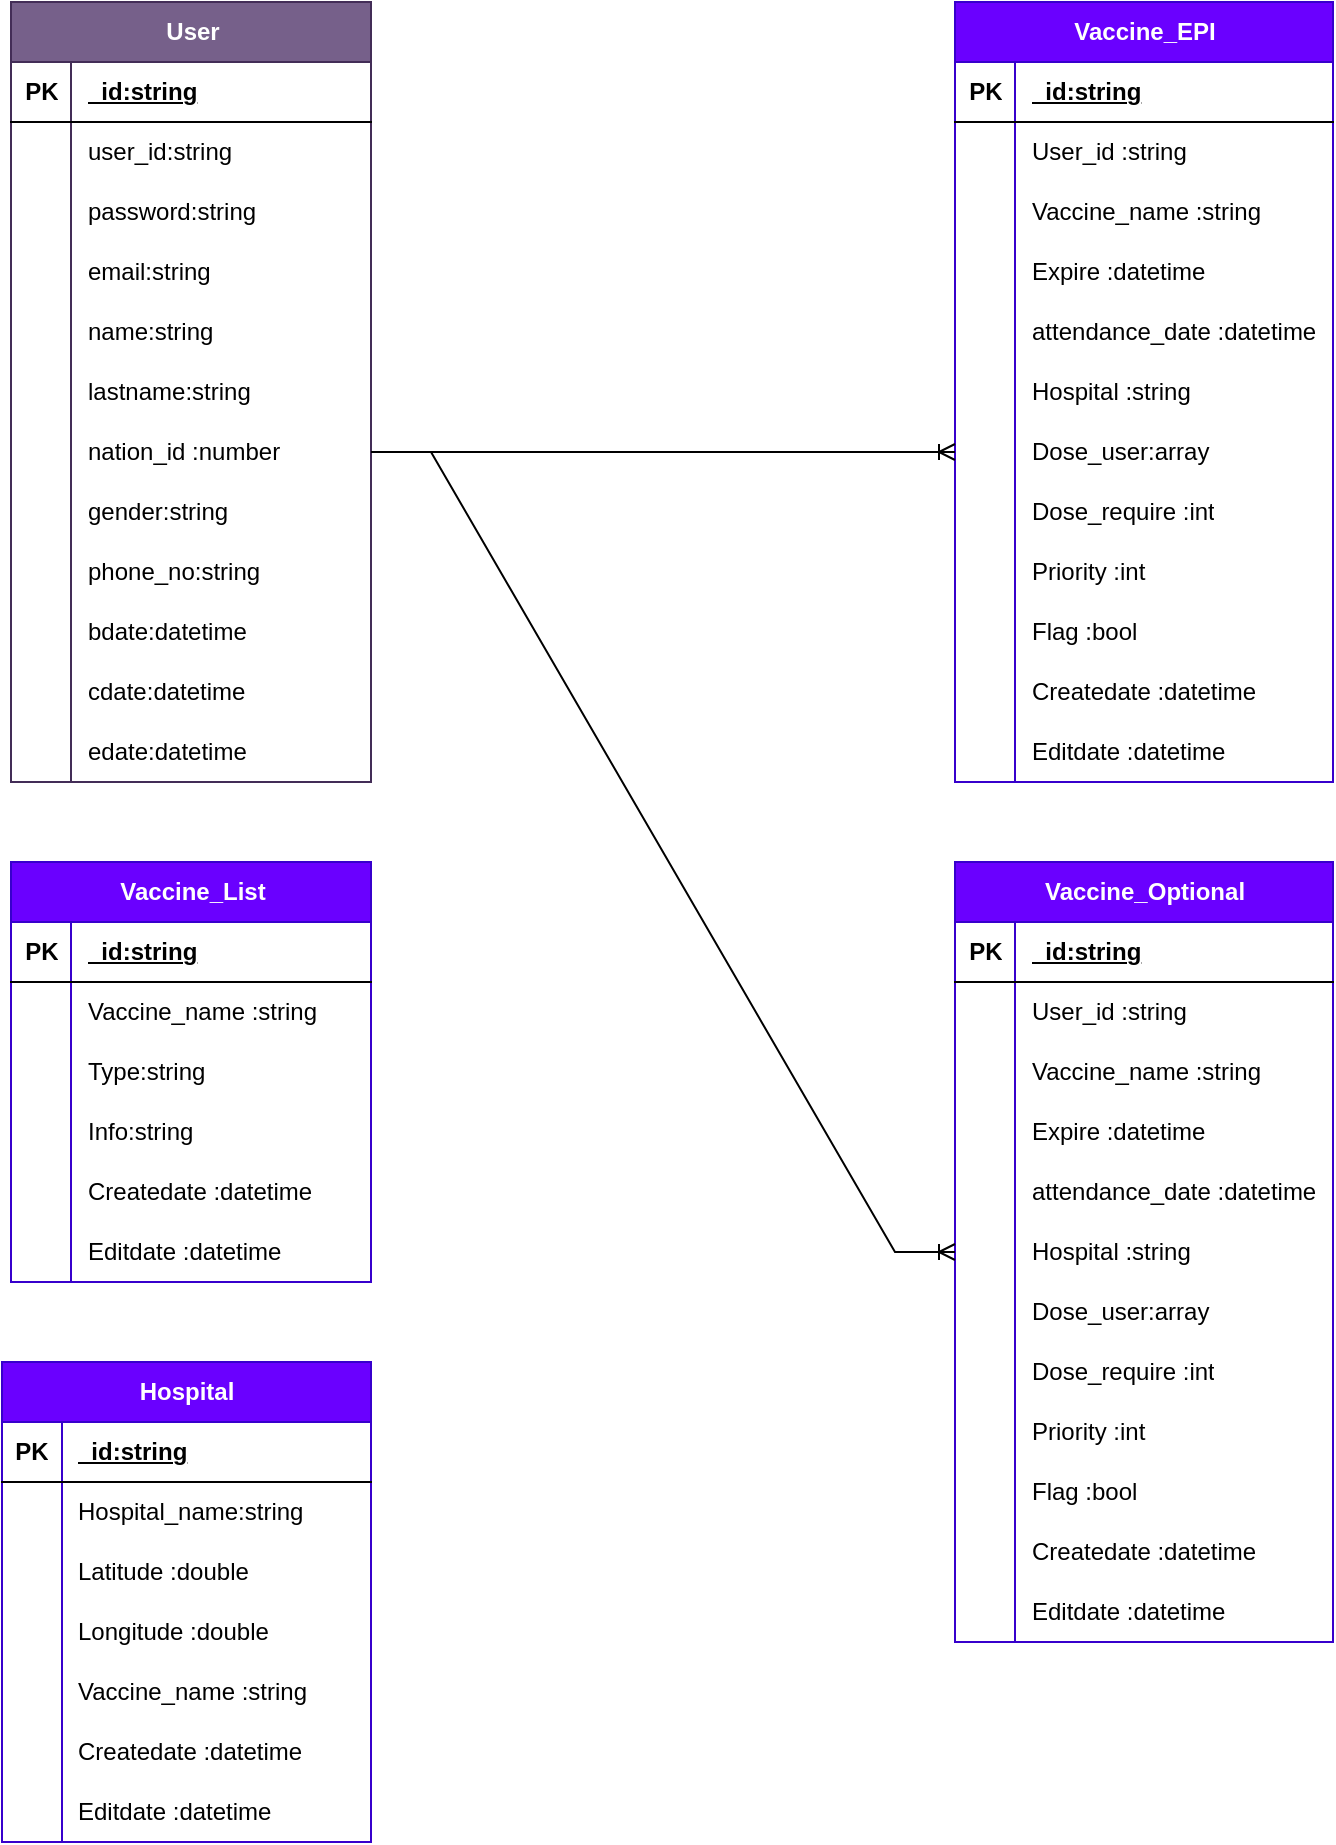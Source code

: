 <mxfile version="22.1.0" type="github">
  <diagram name="หน้า-1" id="sdGVlOM6Cn3Q-72C2_5Z">
    <mxGraphModel dx="1975" dy="2264" grid="1" gridSize="10" guides="1" tooltips="1" connect="1" arrows="1" fold="1" page="1" pageScale="1" pageWidth="827" pageHeight="1169" math="0" shadow="0">
      <root>
        <mxCell id="0" />
        <mxCell id="1" parent="0" />
        <mxCell id="teMREv5tKKHig5Hj3qEx-15" value="User" style="shape=table;startSize=30;container=1;collapsible=1;childLayout=tableLayout;fixedRows=1;rowLines=0;fontStyle=1;align=center;resizeLast=1;html=1;fillColor=#76608a;fontColor=#ffffff;strokeColor=#432D57;" parent="1" vertex="1">
          <mxGeometry x="85.5" y="-1044" width="180" height="390" as="geometry" />
        </mxCell>
        <mxCell id="teMREv5tKKHig5Hj3qEx-16" value="" style="shape=tableRow;horizontal=0;startSize=0;swimlaneHead=0;swimlaneBody=0;fillColor=none;collapsible=0;dropTarget=0;points=[[0,0.5],[1,0.5]];portConstraint=eastwest;top=0;left=0;right=0;bottom=1;" parent="teMREv5tKKHig5Hj3qEx-15" vertex="1">
          <mxGeometry y="30" width="180" height="30" as="geometry" />
        </mxCell>
        <mxCell id="teMREv5tKKHig5Hj3qEx-17" value="PK" style="shape=partialRectangle;connectable=0;fillColor=none;top=0;left=0;bottom=0;right=0;fontStyle=1;overflow=hidden;whiteSpace=wrap;html=1;" parent="teMREv5tKKHig5Hj3qEx-16" vertex="1">
          <mxGeometry width="30" height="30" as="geometry">
            <mxRectangle width="30" height="30" as="alternateBounds" />
          </mxGeometry>
        </mxCell>
        <mxCell id="teMREv5tKKHig5Hj3qEx-18" value="_id:string" style="shape=partialRectangle;connectable=0;fillColor=none;top=0;left=0;bottom=0;right=0;align=left;spacingLeft=6;fontStyle=5;overflow=hidden;whiteSpace=wrap;html=1;" parent="teMREv5tKKHig5Hj3qEx-16" vertex="1">
          <mxGeometry x="30" width="150" height="30" as="geometry">
            <mxRectangle width="150" height="30" as="alternateBounds" />
          </mxGeometry>
        </mxCell>
        <mxCell id="teMREv5tKKHig5Hj3qEx-19" value="" style="shape=tableRow;horizontal=0;startSize=0;swimlaneHead=0;swimlaneBody=0;fillColor=none;collapsible=0;dropTarget=0;points=[[0,0.5],[1,0.5]];portConstraint=eastwest;top=0;left=0;right=0;bottom=0;" parent="teMREv5tKKHig5Hj3qEx-15" vertex="1">
          <mxGeometry y="60" width="180" height="30" as="geometry" />
        </mxCell>
        <mxCell id="teMREv5tKKHig5Hj3qEx-20" value="" style="shape=partialRectangle;connectable=0;fillColor=none;top=0;left=0;bottom=0;right=0;editable=1;overflow=hidden;whiteSpace=wrap;html=1;" parent="teMREv5tKKHig5Hj3qEx-19" vertex="1">
          <mxGeometry width="30" height="30" as="geometry">
            <mxRectangle width="30" height="30" as="alternateBounds" />
          </mxGeometry>
        </mxCell>
        <mxCell id="teMREv5tKKHig5Hj3qEx-21" value="user_id:string" style="shape=partialRectangle;connectable=0;fillColor=none;top=0;left=0;bottom=0;right=0;align=left;spacingLeft=6;overflow=hidden;whiteSpace=wrap;html=1;" parent="teMREv5tKKHig5Hj3qEx-19" vertex="1">
          <mxGeometry x="30" width="150" height="30" as="geometry">
            <mxRectangle width="150" height="30" as="alternateBounds" />
          </mxGeometry>
        </mxCell>
        <mxCell id="teMREv5tKKHig5Hj3qEx-22" value="" style="shape=tableRow;horizontal=0;startSize=0;swimlaneHead=0;swimlaneBody=0;fillColor=none;collapsible=0;dropTarget=0;points=[[0,0.5],[1,0.5]];portConstraint=eastwest;top=0;left=0;right=0;bottom=0;" parent="teMREv5tKKHig5Hj3qEx-15" vertex="1">
          <mxGeometry y="90" width="180" height="30" as="geometry" />
        </mxCell>
        <mxCell id="teMREv5tKKHig5Hj3qEx-23" value="" style="shape=partialRectangle;connectable=0;fillColor=none;top=0;left=0;bottom=0;right=0;editable=1;overflow=hidden;whiteSpace=wrap;html=1;" parent="teMREv5tKKHig5Hj3qEx-22" vertex="1">
          <mxGeometry width="30" height="30" as="geometry">
            <mxRectangle width="30" height="30" as="alternateBounds" />
          </mxGeometry>
        </mxCell>
        <mxCell id="teMREv5tKKHig5Hj3qEx-24" value="password:string" style="shape=partialRectangle;connectable=0;fillColor=none;top=0;left=0;bottom=0;right=0;align=left;spacingLeft=6;overflow=hidden;whiteSpace=wrap;html=1;" parent="teMREv5tKKHig5Hj3qEx-22" vertex="1">
          <mxGeometry x="30" width="150" height="30" as="geometry">
            <mxRectangle width="150" height="30" as="alternateBounds" />
          </mxGeometry>
        </mxCell>
        <mxCell id="teMREv5tKKHig5Hj3qEx-25" value="" style="shape=tableRow;horizontal=0;startSize=0;swimlaneHead=0;swimlaneBody=0;fillColor=none;collapsible=0;dropTarget=0;points=[[0,0.5],[1,0.5]];portConstraint=eastwest;top=0;left=0;right=0;bottom=0;" parent="teMREv5tKKHig5Hj3qEx-15" vertex="1">
          <mxGeometry y="120" width="180" height="30" as="geometry" />
        </mxCell>
        <mxCell id="teMREv5tKKHig5Hj3qEx-26" value="" style="shape=partialRectangle;connectable=0;fillColor=none;top=0;left=0;bottom=0;right=0;editable=1;overflow=hidden;whiteSpace=wrap;html=1;" parent="teMREv5tKKHig5Hj3qEx-25" vertex="1">
          <mxGeometry width="30" height="30" as="geometry">
            <mxRectangle width="30" height="30" as="alternateBounds" />
          </mxGeometry>
        </mxCell>
        <mxCell id="teMREv5tKKHig5Hj3qEx-27" value="email:string" style="shape=partialRectangle;connectable=0;fillColor=none;top=0;left=0;bottom=0;right=0;align=left;spacingLeft=6;overflow=hidden;whiteSpace=wrap;html=1;" parent="teMREv5tKKHig5Hj3qEx-25" vertex="1">
          <mxGeometry x="30" width="150" height="30" as="geometry">
            <mxRectangle width="150" height="30" as="alternateBounds" />
          </mxGeometry>
        </mxCell>
        <mxCell id="teMREv5tKKHig5Hj3qEx-28" value="" style="shape=tableRow;horizontal=0;startSize=0;swimlaneHead=0;swimlaneBody=0;fillColor=none;collapsible=0;dropTarget=0;points=[[0,0.5],[1,0.5]];portConstraint=eastwest;top=0;left=0;right=0;bottom=0;" parent="teMREv5tKKHig5Hj3qEx-15" vertex="1">
          <mxGeometry y="150" width="180" height="30" as="geometry" />
        </mxCell>
        <mxCell id="teMREv5tKKHig5Hj3qEx-29" value="" style="shape=partialRectangle;connectable=0;fillColor=none;top=0;left=0;bottom=0;right=0;editable=1;overflow=hidden;whiteSpace=wrap;html=1;" parent="teMREv5tKKHig5Hj3qEx-28" vertex="1">
          <mxGeometry width="30" height="30" as="geometry">
            <mxRectangle width="30" height="30" as="alternateBounds" />
          </mxGeometry>
        </mxCell>
        <mxCell id="teMREv5tKKHig5Hj3qEx-30" value="name:string" style="shape=partialRectangle;connectable=0;fillColor=none;top=0;left=0;bottom=0;right=0;align=left;spacingLeft=6;overflow=hidden;whiteSpace=wrap;html=1;" parent="teMREv5tKKHig5Hj3qEx-28" vertex="1">
          <mxGeometry x="30" width="150" height="30" as="geometry">
            <mxRectangle width="150" height="30" as="alternateBounds" />
          </mxGeometry>
        </mxCell>
        <mxCell id="teMREv5tKKHig5Hj3qEx-31" value="" style="shape=tableRow;horizontal=0;startSize=0;swimlaneHead=0;swimlaneBody=0;fillColor=none;collapsible=0;dropTarget=0;points=[[0,0.5],[1,0.5]];portConstraint=eastwest;top=0;left=0;right=0;bottom=0;" parent="teMREv5tKKHig5Hj3qEx-15" vertex="1">
          <mxGeometry y="180" width="180" height="30" as="geometry" />
        </mxCell>
        <mxCell id="teMREv5tKKHig5Hj3qEx-32" value="" style="shape=partialRectangle;connectable=0;fillColor=none;top=0;left=0;bottom=0;right=0;editable=1;overflow=hidden;whiteSpace=wrap;html=1;" parent="teMREv5tKKHig5Hj3qEx-31" vertex="1">
          <mxGeometry width="30" height="30" as="geometry">
            <mxRectangle width="30" height="30" as="alternateBounds" />
          </mxGeometry>
        </mxCell>
        <mxCell id="teMREv5tKKHig5Hj3qEx-33" value="lastname:string" style="shape=partialRectangle;connectable=0;fillColor=none;top=0;left=0;bottom=0;right=0;align=left;spacingLeft=6;overflow=hidden;whiteSpace=wrap;html=1;" parent="teMREv5tKKHig5Hj3qEx-31" vertex="1">
          <mxGeometry x="30" width="150" height="30" as="geometry">
            <mxRectangle width="150" height="30" as="alternateBounds" />
          </mxGeometry>
        </mxCell>
        <mxCell id="teMREv5tKKHig5Hj3qEx-34" value="" style="shape=tableRow;horizontal=0;startSize=0;swimlaneHead=0;swimlaneBody=0;fillColor=none;collapsible=0;dropTarget=0;points=[[0,0.5],[1,0.5]];portConstraint=eastwest;top=0;left=0;right=0;bottom=0;" parent="teMREv5tKKHig5Hj3qEx-15" vertex="1">
          <mxGeometry y="210" width="180" height="30" as="geometry" />
        </mxCell>
        <mxCell id="teMREv5tKKHig5Hj3qEx-35" value="" style="shape=partialRectangle;connectable=0;fillColor=none;top=0;left=0;bottom=0;right=0;editable=1;overflow=hidden;whiteSpace=wrap;html=1;" parent="teMREv5tKKHig5Hj3qEx-34" vertex="1">
          <mxGeometry width="30" height="30" as="geometry">
            <mxRectangle width="30" height="30" as="alternateBounds" />
          </mxGeometry>
        </mxCell>
        <mxCell id="teMREv5tKKHig5Hj3qEx-36" value="nation_id&amp;nbsp;:number" style="shape=partialRectangle;connectable=0;fillColor=none;top=0;left=0;bottom=0;right=0;align=left;spacingLeft=6;overflow=hidden;whiteSpace=wrap;html=1;" parent="teMREv5tKKHig5Hj3qEx-34" vertex="1">
          <mxGeometry x="30" width="150" height="30" as="geometry">
            <mxRectangle width="150" height="30" as="alternateBounds" />
          </mxGeometry>
        </mxCell>
        <mxCell id="qk0eqxup_Ih-5jXG_phf-1" value="" style="shape=tableRow;horizontal=0;startSize=0;swimlaneHead=0;swimlaneBody=0;fillColor=none;collapsible=0;dropTarget=0;points=[[0,0.5],[1,0.5]];portConstraint=eastwest;top=0;left=0;right=0;bottom=0;" parent="teMREv5tKKHig5Hj3qEx-15" vertex="1">
          <mxGeometry y="240" width="180" height="30" as="geometry" />
        </mxCell>
        <mxCell id="qk0eqxup_Ih-5jXG_phf-2" value="" style="shape=partialRectangle;connectable=0;fillColor=none;top=0;left=0;bottom=0;right=0;editable=1;overflow=hidden;whiteSpace=wrap;html=1;" parent="qk0eqxup_Ih-5jXG_phf-1" vertex="1">
          <mxGeometry width="30" height="30" as="geometry">
            <mxRectangle width="30" height="30" as="alternateBounds" />
          </mxGeometry>
        </mxCell>
        <mxCell id="qk0eqxup_Ih-5jXG_phf-3" value="gender:string" style="shape=partialRectangle;connectable=0;fillColor=none;top=0;left=0;bottom=0;right=0;align=left;spacingLeft=6;overflow=hidden;whiteSpace=wrap;html=1;" parent="qk0eqxup_Ih-5jXG_phf-1" vertex="1">
          <mxGeometry x="30" width="150" height="30" as="geometry">
            <mxRectangle width="150" height="30" as="alternateBounds" />
          </mxGeometry>
        </mxCell>
        <mxCell id="qk0eqxup_Ih-5jXG_phf-4" value="" style="shape=tableRow;horizontal=0;startSize=0;swimlaneHead=0;swimlaneBody=0;fillColor=none;collapsible=0;dropTarget=0;points=[[0,0.5],[1,0.5]];portConstraint=eastwest;top=0;left=0;right=0;bottom=0;" parent="teMREv5tKKHig5Hj3qEx-15" vertex="1">
          <mxGeometry y="270" width="180" height="30" as="geometry" />
        </mxCell>
        <mxCell id="qk0eqxup_Ih-5jXG_phf-5" value="" style="shape=partialRectangle;connectable=0;fillColor=none;top=0;left=0;bottom=0;right=0;editable=1;overflow=hidden;whiteSpace=wrap;html=1;" parent="qk0eqxup_Ih-5jXG_phf-4" vertex="1">
          <mxGeometry width="30" height="30" as="geometry">
            <mxRectangle width="30" height="30" as="alternateBounds" />
          </mxGeometry>
        </mxCell>
        <mxCell id="qk0eqxup_Ih-5jXG_phf-6" value="phone_no:string" style="shape=partialRectangle;connectable=0;fillColor=none;top=0;left=0;bottom=0;right=0;align=left;spacingLeft=6;overflow=hidden;whiteSpace=wrap;html=1;" parent="qk0eqxup_Ih-5jXG_phf-4" vertex="1">
          <mxGeometry x="30" width="150" height="30" as="geometry">
            <mxRectangle width="150" height="30" as="alternateBounds" />
          </mxGeometry>
        </mxCell>
        <mxCell id="teMREv5tKKHig5Hj3qEx-37" value="" style="shape=tableRow;horizontal=0;startSize=0;swimlaneHead=0;swimlaneBody=0;fillColor=none;collapsible=0;dropTarget=0;points=[[0,0.5],[1,0.5]];portConstraint=eastwest;top=0;left=0;right=0;bottom=0;" parent="teMREv5tKKHig5Hj3qEx-15" vertex="1">
          <mxGeometry y="300" width="180" height="30" as="geometry" />
        </mxCell>
        <mxCell id="teMREv5tKKHig5Hj3qEx-38" value="" style="shape=partialRectangle;connectable=0;fillColor=none;top=0;left=0;bottom=0;right=0;editable=1;overflow=hidden;whiteSpace=wrap;html=1;" parent="teMREv5tKKHig5Hj3qEx-37" vertex="1">
          <mxGeometry width="30" height="30" as="geometry">
            <mxRectangle width="30" height="30" as="alternateBounds" />
          </mxGeometry>
        </mxCell>
        <mxCell id="teMREv5tKKHig5Hj3qEx-39" value="bdate:datetime" style="shape=partialRectangle;connectable=0;fillColor=none;top=0;left=0;bottom=0;right=0;align=left;spacingLeft=6;overflow=hidden;whiteSpace=wrap;html=1;" parent="teMREv5tKKHig5Hj3qEx-37" vertex="1">
          <mxGeometry x="30" width="150" height="30" as="geometry">
            <mxRectangle width="150" height="30" as="alternateBounds" />
          </mxGeometry>
        </mxCell>
        <mxCell id="teMREv5tKKHig5Hj3qEx-40" value="" style="shape=tableRow;horizontal=0;startSize=0;swimlaneHead=0;swimlaneBody=0;fillColor=none;collapsible=0;dropTarget=0;points=[[0,0.5],[1,0.5]];portConstraint=eastwest;top=0;left=0;right=0;bottom=0;" parent="teMREv5tKKHig5Hj3qEx-15" vertex="1">
          <mxGeometry y="330" width="180" height="30" as="geometry" />
        </mxCell>
        <mxCell id="teMREv5tKKHig5Hj3qEx-41" value="" style="shape=partialRectangle;connectable=0;fillColor=none;top=0;left=0;bottom=0;right=0;editable=1;overflow=hidden;whiteSpace=wrap;html=1;" parent="teMREv5tKKHig5Hj3qEx-40" vertex="1">
          <mxGeometry width="30" height="30" as="geometry">
            <mxRectangle width="30" height="30" as="alternateBounds" />
          </mxGeometry>
        </mxCell>
        <mxCell id="teMREv5tKKHig5Hj3qEx-42" value="cdate:datetime" style="shape=partialRectangle;connectable=0;fillColor=none;top=0;left=0;bottom=0;right=0;align=left;spacingLeft=6;overflow=hidden;whiteSpace=wrap;html=1;" parent="teMREv5tKKHig5Hj3qEx-40" vertex="1">
          <mxGeometry x="30" width="150" height="30" as="geometry">
            <mxRectangle width="150" height="30" as="alternateBounds" />
          </mxGeometry>
        </mxCell>
        <mxCell id="teMREv5tKKHig5Hj3qEx-46" value="" style="shape=tableRow;horizontal=0;startSize=0;swimlaneHead=0;swimlaneBody=0;fillColor=none;collapsible=0;dropTarget=0;points=[[0,0.5],[1,0.5]];portConstraint=eastwest;top=0;left=0;right=0;bottom=0;" parent="teMREv5tKKHig5Hj3qEx-15" vertex="1">
          <mxGeometry y="360" width="180" height="30" as="geometry" />
        </mxCell>
        <mxCell id="teMREv5tKKHig5Hj3qEx-47" value="" style="shape=partialRectangle;connectable=0;fillColor=none;top=0;left=0;bottom=0;right=0;editable=1;overflow=hidden;whiteSpace=wrap;html=1;" parent="teMREv5tKKHig5Hj3qEx-46" vertex="1">
          <mxGeometry width="30" height="30" as="geometry">
            <mxRectangle width="30" height="30" as="alternateBounds" />
          </mxGeometry>
        </mxCell>
        <mxCell id="teMREv5tKKHig5Hj3qEx-48" value="edate:datetime" style="shape=partialRectangle;connectable=0;fillColor=none;top=0;left=0;bottom=0;right=0;align=left;spacingLeft=6;overflow=hidden;whiteSpace=wrap;html=1;" parent="teMREv5tKKHig5Hj3qEx-46" vertex="1">
          <mxGeometry x="30" width="150" height="30" as="geometry">
            <mxRectangle width="150" height="30" as="alternateBounds" />
          </mxGeometry>
        </mxCell>
        <mxCell id="teMREv5tKKHig5Hj3qEx-49" value="Vaccine_EPI" style="shape=table;startSize=30;container=1;collapsible=1;childLayout=tableLayout;fixedRows=1;rowLines=0;fontStyle=1;align=center;resizeLast=1;html=1;fillColor=#6a00ff;fontColor=#ffffff;strokeColor=#3700CC;" parent="1" vertex="1">
          <mxGeometry x="557.5" y="-1044" width="189" height="390" as="geometry" />
        </mxCell>
        <mxCell id="teMREv5tKKHig5Hj3qEx-50" value="" style="shape=tableRow;horizontal=0;startSize=0;swimlaneHead=0;swimlaneBody=0;fillColor=none;collapsible=0;dropTarget=0;points=[[0,0.5],[1,0.5]];portConstraint=eastwest;top=0;left=0;right=0;bottom=1;" parent="teMREv5tKKHig5Hj3qEx-49" vertex="1">
          <mxGeometry y="30" width="189" height="30" as="geometry" />
        </mxCell>
        <mxCell id="teMREv5tKKHig5Hj3qEx-51" value="PK" style="shape=partialRectangle;connectable=0;fillColor=none;top=0;left=0;bottom=0;right=0;fontStyle=1;overflow=hidden;whiteSpace=wrap;html=1;" parent="teMREv5tKKHig5Hj3qEx-50" vertex="1">
          <mxGeometry width="30" height="30" as="geometry">
            <mxRectangle width="30" height="30" as="alternateBounds" />
          </mxGeometry>
        </mxCell>
        <mxCell id="teMREv5tKKHig5Hj3qEx-52" value="_id:string" style="shape=partialRectangle;connectable=0;fillColor=none;top=0;left=0;bottom=0;right=0;align=left;spacingLeft=6;fontStyle=5;overflow=hidden;whiteSpace=wrap;html=1;" parent="teMREv5tKKHig5Hj3qEx-50" vertex="1">
          <mxGeometry x="30" width="159" height="30" as="geometry">
            <mxRectangle width="159" height="30" as="alternateBounds" />
          </mxGeometry>
        </mxCell>
        <mxCell id="EeXN-Jt0pOlH9pI0ix1l-99" value="" style="shape=tableRow;horizontal=0;startSize=0;swimlaneHead=0;swimlaneBody=0;fillColor=none;collapsible=0;dropTarget=0;points=[[0,0.5],[1,0.5]];portConstraint=eastwest;top=0;left=0;right=0;bottom=0;" parent="teMREv5tKKHig5Hj3qEx-49" vertex="1">
          <mxGeometry y="60" width="189" height="30" as="geometry" />
        </mxCell>
        <mxCell id="EeXN-Jt0pOlH9pI0ix1l-100" value="" style="shape=partialRectangle;connectable=0;fillColor=none;top=0;left=0;bottom=0;right=0;editable=1;overflow=hidden;whiteSpace=wrap;html=1;" parent="EeXN-Jt0pOlH9pI0ix1l-99" vertex="1">
          <mxGeometry width="30" height="30" as="geometry">
            <mxRectangle width="30" height="30" as="alternateBounds" />
          </mxGeometry>
        </mxCell>
        <mxCell id="EeXN-Jt0pOlH9pI0ix1l-101" value="User_id :string" style="shape=partialRectangle;connectable=0;fillColor=none;top=0;left=0;bottom=0;right=0;align=left;spacingLeft=6;overflow=hidden;whiteSpace=wrap;html=1;" parent="EeXN-Jt0pOlH9pI0ix1l-99" vertex="1">
          <mxGeometry x="30" width="159" height="30" as="geometry">
            <mxRectangle width="159" height="30" as="alternateBounds" />
          </mxGeometry>
        </mxCell>
        <mxCell id="teMREv5tKKHig5Hj3qEx-53" value="" style="shape=tableRow;horizontal=0;startSize=0;swimlaneHead=0;swimlaneBody=0;fillColor=none;collapsible=0;dropTarget=0;points=[[0,0.5],[1,0.5]];portConstraint=eastwest;top=0;left=0;right=0;bottom=0;" parent="teMREv5tKKHig5Hj3qEx-49" vertex="1">
          <mxGeometry y="90" width="189" height="30" as="geometry" />
        </mxCell>
        <mxCell id="teMREv5tKKHig5Hj3qEx-54" value="" style="shape=partialRectangle;connectable=0;fillColor=none;top=0;left=0;bottom=0;right=0;editable=1;overflow=hidden;whiteSpace=wrap;html=1;" parent="teMREv5tKKHig5Hj3qEx-53" vertex="1">
          <mxGeometry width="30" height="30" as="geometry">
            <mxRectangle width="30" height="30" as="alternateBounds" />
          </mxGeometry>
        </mxCell>
        <mxCell id="teMREv5tKKHig5Hj3qEx-55" value="Vaccine_name :string" style="shape=partialRectangle;connectable=0;fillColor=none;top=0;left=0;bottom=0;right=0;align=left;spacingLeft=6;overflow=hidden;whiteSpace=wrap;html=1;" parent="teMREv5tKKHig5Hj3qEx-53" vertex="1">
          <mxGeometry x="30" width="159" height="30" as="geometry">
            <mxRectangle width="159" height="30" as="alternateBounds" />
          </mxGeometry>
        </mxCell>
        <mxCell id="KN5XiKrwpXKX3yBAtaMc-85" value="" style="shape=tableRow;horizontal=0;startSize=0;swimlaneHead=0;swimlaneBody=0;fillColor=none;collapsible=0;dropTarget=0;points=[[0,0.5],[1,0.5]];portConstraint=eastwest;top=0;left=0;right=0;bottom=0;" parent="teMREv5tKKHig5Hj3qEx-49" vertex="1">
          <mxGeometry y="120" width="189" height="30" as="geometry" />
        </mxCell>
        <mxCell id="KN5XiKrwpXKX3yBAtaMc-86" value="" style="shape=partialRectangle;connectable=0;fillColor=none;top=0;left=0;bottom=0;right=0;editable=1;overflow=hidden;whiteSpace=wrap;html=1;" parent="KN5XiKrwpXKX3yBAtaMc-85" vertex="1">
          <mxGeometry width="30" height="30" as="geometry">
            <mxRectangle width="30" height="30" as="alternateBounds" />
          </mxGeometry>
        </mxCell>
        <mxCell id="KN5XiKrwpXKX3yBAtaMc-87" value="Expire :datetime" style="shape=partialRectangle;connectable=0;fillColor=none;top=0;left=0;bottom=0;right=0;align=left;spacingLeft=6;overflow=hidden;whiteSpace=wrap;html=1;" parent="KN5XiKrwpXKX3yBAtaMc-85" vertex="1">
          <mxGeometry x="30" width="159" height="30" as="geometry">
            <mxRectangle width="159" height="30" as="alternateBounds" />
          </mxGeometry>
        </mxCell>
        <mxCell id="EeXN-Jt0pOlH9pI0ix1l-10" value="" style="shape=tableRow;horizontal=0;startSize=0;swimlaneHead=0;swimlaneBody=0;fillColor=none;collapsible=0;dropTarget=0;points=[[0,0.5],[1,0.5]];portConstraint=eastwest;top=0;left=0;right=0;bottom=0;" parent="teMREv5tKKHig5Hj3qEx-49" vertex="1">
          <mxGeometry y="150" width="189" height="30" as="geometry" />
        </mxCell>
        <mxCell id="EeXN-Jt0pOlH9pI0ix1l-11" value="" style="shape=partialRectangle;connectable=0;fillColor=none;top=0;left=0;bottom=0;right=0;editable=1;overflow=hidden;whiteSpace=wrap;html=1;" parent="EeXN-Jt0pOlH9pI0ix1l-10" vertex="1">
          <mxGeometry width="30" height="30" as="geometry">
            <mxRectangle width="30" height="30" as="alternateBounds" />
          </mxGeometry>
        </mxCell>
        <mxCell id="EeXN-Jt0pOlH9pI0ix1l-12" value="attendance_date :datetime" style="shape=partialRectangle;connectable=0;fillColor=none;top=0;left=0;bottom=0;right=0;align=left;spacingLeft=6;overflow=hidden;whiteSpace=wrap;html=1;" parent="EeXN-Jt0pOlH9pI0ix1l-10" vertex="1">
          <mxGeometry x="30" width="159" height="30" as="geometry">
            <mxRectangle width="159" height="30" as="alternateBounds" />
          </mxGeometry>
        </mxCell>
        <mxCell id="teMREv5tKKHig5Hj3qEx-59" value="" style="shape=tableRow;horizontal=0;startSize=0;swimlaneHead=0;swimlaneBody=0;fillColor=none;collapsible=0;dropTarget=0;points=[[0,0.5],[1,0.5]];portConstraint=eastwest;top=0;left=0;right=0;bottom=0;" parent="teMREv5tKKHig5Hj3qEx-49" vertex="1">
          <mxGeometry y="180" width="189" height="30" as="geometry" />
        </mxCell>
        <mxCell id="teMREv5tKKHig5Hj3qEx-60" value="" style="shape=partialRectangle;connectable=0;fillColor=none;top=0;left=0;bottom=0;right=0;editable=1;overflow=hidden;whiteSpace=wrap;html=1;" parent="teMREv5tKKHig5Hj3qEx-59" vertex="1">
          <mxGeometry width="30" height="30" as="geometry">
            <mxRectangle width="30" height="30" as="alternateBounds" />
          </mxGeometry>
        </mxCell>
        <mxCell id="teMREv5tKKHig5Hj3qEx-61" value="Hospital :string" style="shape=partialRectangle;connectable=0;fillColor=none;top=0;left=0;bottom=0;right=0;align=left;spacingLeft=6;overflow=hidden;whiteSpace=wrap;html=1;" parent="teMREv5tKKHig5Hj3qEx-59" vertex="1">
          <mxGeometry x="30" width="159" height="30" as="geometry">
            <mxRectangle width="159" height="30" as="alternateBounds" />
          </mxGeometry>
        </mxCell>
        <mxCell id="teMREv5tKKHig5Hj3qEx-62" value="" style="shape=tableRow;horizontal=0;startSize=0;swimlaneHead=0;swimlaneBody=0;fillColor=none;collapsible=0;dropTarget=0;points=[[0,0.5],[1,0.5]];portConstraint=eastwest;top=0;left=0;right=0;bottom=0;" parent="teMREv5tKKHig5Hj3qEx-49" vertex="1">
          <mxGeometry y="210" width="189" height="30" as="geometry" />
        </mxCell>
        <mxCell id="teMREv5tKKHig5Hj3qEx-63" value="" style="shape=partialRectangle;connectable=0;fillColor=none;top=0;left=0;bottom=0;right=0;editable=1;overflow=hidden;whiteSpace=wrap;html=1;" parent="teMREv5tKKHig5Hj3qEx-62" vertex="1">
          <mxGeometry width="30" height="30" as="geometry">
            <mxRectangle width="30" height="30" as="alternateBounds" />
          </mxGeometry>
        </mxCell>
        <mxCell id="teMREv5tKKHig5Hj3qEx-64" value="Dose_user:array" style="shape=partialRectangle;connectable=0;fillColor=none;top=0;left=0;bottom=0;right=0;align=left;spacingLeft=6;overflow=hidden;whiteSpace=wrap;html=1;" parent="teMREv5tKKHig5Hj3qEx-62" vertex="1">
          <mxGeometry x="30" width="159" height="30" as="geometry">
            <mxRectangle width="159" height="30" as="alternateBounds" />
          </mxGeometry>
        </mxCell>
        <mxCell id="EeXN-Jt0pOlH9pI0ix1l-4" value="" style="shape=tableRow;horizontal=0;startSize=0;swimlaneHead=0;swimlaneBody=0;fillColor=none;collapsible=0;dropTarget=0;points=[[0,0.5],[1,0.5]];portConstraint=eastwest;top=0;left=0;right=0;bottom=0;" parent="teMREv5tKKHig5Hj3qEx-49" vertex="1">
          <mxGeometry y="240" width="189" height="30" as="geometry" />
        </mxCell>
        <mxCell id="EeXN-Jt0pOlH9pI0ix1l-5" value="" style="shape=partialRectangle;connectable=0;fillColor=none;top=0;left=0;bottom=0;right=0;editable=1;overflow=hidden;whiteSpace=wrap;html=1;" parent="EeXN-Jt0pOlH9pI0ix1l-4" vertex="1">
          <mxGeometry width="30" height="30" as="geometry">
            <mxRectangle width="30" height="30" as="alternateBounds" />
          </mxGeometry>
        </mxCell>
        <mxCell id="EeXN-Jt0pOlH9pI0ix1l-6" value="Dose_require :int" style="shape=partialRectangle;connectable=0;fillColor=none;top=0;left=0;bottom=0;right=0;align=left;spacingLeft=6;overflow=hidden;whiteSpace=wrap;html=1;" parent="EeXN-Jt0pOlH9pI0ix1l-4" vertex="1">
          <mxGeometry x="30" width="159" height="30" as="geometry">
            <mxRectangle width="159" height="30" as="alternateBounds" />
          </mxGeometry>
        </mxCell>
        <mxCell id="EeXN-Jt0pOlH9pI0ix1l-7" value="" style="shape=tableRow;horizontal=0;startSize=0;swimlaneHead=0;swimlaneBody=0;fillColor=none;collapsible=0;dropTarget=0;points=[[0,0.5],[1,0.5]];portConstraint=eastwest;top=0;left=0;right=0;bottom=0;" parent="teMREv5tKKHig5Hj3qEx-49" vertex="1">
          <mxGeometry y="270" width="189" height="30" as="geometry" />
        </mxCell>
        <mxCell id="EeXN-Jt0pOlH9pI0ix1l-8" value="" style="shape=partialRectangle;connectable=0;fillColor=none;top=0;left=0;bottom=0;right=0;editable=1;overflow=hidden;whiteSpace=wrap;html=1;" parent="EeXN-Jt0pOlH9pI0ix1l-7" vertex="1">
          <mxGeometry width="30" height="30" as="geometry">
            <mxRectangle width="30" height="30" as="alternateBounds" />
          </mxGeometry>
        </mxCell>
        <mxCell id="EeXN-Jt0pOlH9pI0ix1l-9" value="Priority :int" style="shape=partialRectangle;connectable=0;fillColor=none;top=0;left=0;bottom=0;right=0;align=left;spacingLeft=6;overflow=hidden;whiteSpace=wrap;html=1;" parent="EeXN-Jt0pOlH9pI0ix1l-7" vertex="1">
          <mxGeometry x="30" width="159" height="30" as="geometry">
            <mxRectangle width="159" height="30" as="alternateBounds" />
          </mxGeometry>
        </mxCell>
        <mxCell id="KN5XiKrwpXKX3yBAtaMc-6" value="" style="shape=tableRow;horizontal=0;startSize=0;swimlaneHead=0;swimlaneBody=0;fillColor=none;collapsible=0;dropTarget=0;points=[[0,0.5],[1,0.5]];portConstraint=eastwest;top=0;left=0;right=0;bottom=0;" parent="teMREv5tKKHig5Hj3qEx-49" vertex="1">
          <mxGeometry y="300" width="189" height="30" as="geometry" />
        </mxCell>
        <mxCell id="KN5XiKrwpXKX3yBAtaMc-7" value="" style="shape=partialRectangle;connectable=0;fillColor=none;top=0;left=0;bottom=0;right=0;editable=1;overflow=hidden;whiteSpace=wrap;html=1;" parent="KN5XiKrwpXKX3yBAtaMc-6" vertex="1">
          <mxGeometry width="30" height="30" as="geometry">
            <mxRectangle width="30" height="30" as="alternateBounds" />
          </mxGeometry>
        </mxCell>
        <mxCell id="KN5XiKrwpXKX3yBAtaMc-8" value="Flag :bool" style="shape=partialRectangle;connectable=0;fillColor=none;top=0;left=0;bottom=0;right=0;align=left;spacingLeft=6;overflow=hidden;whiteSpace=wrap;html=1;" parent="KN5XiKrwpXKX3yBAtaMc-6" vertex="1">
          <mxGeometry x="30" width="159" height="30" as="geometry">
            <mxRectangle width="159" height="30" as="alternateBounds" />
          </mxGeometry>
        </mxCell>
        <mxCell id="teMREv5tKKHig5Hj3qEx-71" value="" style="shape=tableRow;horizontal=0;startSize=0;swimlaneHead=0;swimlaneBody=0;fillColor=none;collapsible=0;dropTarget=0;points=[[0,0.5],[1,0.5]];portConstraint=eastwest;top=0;left=0;right=0;bottom=0;" parent="teMREv5tKKHig5Hj3qEx-49" vertex="1">
          <mxGeometry y="330" width="189" height="30" as="geometry" />
        </mxCell>
        <mxCell id="teMREv5tKKHig5Hj3qEx-72" value="" style="shape=partialRectangle;connectable=0;fillColor=none;top=0;left=0;bottom=0;right=0;editable=1;overflow=hidden;whiteSpace=wrap;html=1;" parent="teMREv5tKKHig5Hj3qEx-71" vertex="1">
          <mxGeometry width="30" height="30" as="geometry">
            <mxRectangle width="30" height="30" as="alternateBounds" />
          </mxGeometry>
        </mxCell>
        <mxCell id="teMREv5tKKHig5Hj3qEx-73" value="Createdate :datetime" style="shape=partialRectangle;connectable=0;fillColor=none;top=0;left=0;bottom=0;right=0;align=left;spacingLeft=6;overflow=hidden;whiteSpace=wrap;html=1;" parent="teMREv5tKKHig5Hj3qEx-71" vertex="1">
          <mxGeometry x="30" width="159" height="30" as="geometry">
            <mxRectangle width="159" height="30" as="alternateBounds" />
          </mxGeometry>
        </mxCell>
        <mxCell id="teMREv5tKKHig5Hj3qEx-83" value="" style="shape=tableRow;horizontal=0;startSize=0;swimlaneHead=0;swimlaneBody=0;fillColor=none;collapsible=0;dropTarget=0;points=[[0,0.5],[1,0.5]];portConstraint=eastwest;top=0;left=0;right=0;bottom=0;" parent="teMREv5tKKHig5Hj3qEx-49" vertex="1">
          <mxGeometry y="360" width="189" height="30" as="geometry" />
        </mxCell>
        <mxCell id="teMREv5tKKHig5Hj3qEx-84" value="" style="shape=partialRectangle;connectable=0;fillColor=none;top=0;left=0;bottom=0;right=0;editable=1;overflow=hidden;whiteSpace=wrap;html=1;" parent="teMREv5tKKHig5Hj3qEx-83" vertex="1">
          <mxGeometry width="30" height="30" as="geometry">
            <mxRectangle width="30" height="30" as="alternateBounds" />
          </mxGeometry>
        </mxCell>
        <mxCell id="teMREv5tKKHig5Hj3qEx-85" value="Editdate :datetime" style="shape=partialRectangle;connectable=0;fillColor=none;top=0;left=0;bottom=0;right=0;align=left;spacingLeft=6;overflow=hidden;whiteSpace=wrap;html=1;" parent="teMREv5tKKHig5Hj3qEx-83" vertex="1">
          <mxGeometry x="30" width="159" height="30" as="geometry">
            <mxRectangle width="159" height="30" as="alternateBounds" />
          </mxGeometry>
        </mxCell>
        <mxCell id="KN5XiKrwpXKX3yBAtaMc-167" value="Hospital" style="shape=table;startSize=30;container=1;collapsible=1;childLayout=tableLayout;fixedRows=1;rowLines=0;fontStyle=1;align=center;resizeLast=1;html=1;fillColor=#6a00ff;fontColor=#ffffff;strokeColor=#3700CC;" parent="1" vertex="1">
          <mxGeometry x="81" y="-364" width="184.5" height="240" as="geometry" />
        </mxCell>
        <mxCell id="KN5XiKrwpXKX3yBAtaMc-168" value="" style="shape=tableRow;horizontal=0;startSize=0;swimlaneHead=0;swimlaneBody=0;fillColor=none;collapsible=0;dropTarget=0;points=[[0,0.5],[1,0.5]];portConstraint=eastwest;top=0;left=0;right=0;bottom=1;" parent="KN5XiKrwpXKX3yBAtaMc-167" vertex="1">
          <mxGeometry y="30" width="184.5" height="30" as="geometry" />
        </mxCell>
        <mxCell id="KN5XiKrwpXKX3yBAtaMc-169" value="PK" style="shape=partialRectangle;connectable=0;fillColor=none;top=0;left=0;bottom=0;right=0;fontStyle=1;overflow=hidden;whiteSpace=wrap;html=1;" parent="KN5XiKrwpXKX3yBAtaMc-168" vertex="1">
          <mxGeometry width="30" height="30" as="geometry">
            <mxRectangle width="30" height="30" as="alternateBounds" />
          </mxGeometry>
        </mxCell>
        <mxCell id="KN5XiKrwpXKX3yBAtaMc-170" value="_id:string" style="shape=partialRectangle;connectable=0;fillColor=none;top=0;left=0;bottom=0;right=0;align=left;spacingLeft=6;fontStyle=5;overflow=hidden;whiteSpace=wrap;html=1;" parent="KN5XiKrwpXKX3yBAtaMc-168" vertex="1">
          <mxGeometry x="30" width="154.5" height="30" as="geometry">
            <mxRectangle width="154.5" height="30" as="alternateBounds" />
          </mxGeometry>
        </mxCell>
        <mxCell id="KN5XiKrwpXKX3yBAtaMc-171" value="" style="shape=tableRow;horizontal=0;startSize=0;swimlaneHead=0;swimlaneBody=0;fillColor=none;collapsible=0;dropTarget=0;points=[[0,0.5],[1,0.5]];portConstraint=eastwest;top=0;left=0;right=0;bottom=0;" parent="KN5XiKrwpXKX3yBAtaMc-167" vertex="1">
          <mxGeometry y="60" width="184.5" height="30" as="geometry" />
        </mxCell>
        <mxCell id="KN5XiKrwpXKX3yBAtaMc-172" value="" style="shape=partialRectangle;connectable=0;fillColor=none;top=0;left=0;bottom=0;right=0;editable=1;overflow=hidden;whiteSpace=wrap;html=1;" parent="KN5XiKrwpXKX3yBAtaMc-171" vertex="1">
          <mxGeometry width="30" height="30" as="geometry">
            <mxRectangle width="30" height="30" as="alternateBounds" />
          </mxGeometry>
        </mxCell>
        <mxCell id="KN5XiKrwpXKX3yBAtaMc-173" value="Hospital_name:string" style="shape=partialRectangle;connectable=0;fillColor=none;top=0;left=0;bottom=0;right=0;align=left;spacingLeft=6;overflow=hidden;whiteSpace=wrap;html=1;" parent="KN5XiKrwpXKX3yBAtaMc-171" vertex="1">
          <mxGeometry x="30" width="154.5" height="30" as="geometry">
            <mxRectangle width="154.5" height="30" as="alternateBounds" />
          </mxGeometry>
        </mxCell>
        <mxCell id="KN5XiKrwpXKX3yBAtaMc-174" value="" style="shape=tableRow;horizontal=0;startSize=0;swimlaneHead=0;swimlaneBody=0;fillColor=none;collapsible=0;dropTarget=0;points=[[0,0.5],[1,0.5]];portConstraint=eastwest;top=0;left=0;right=0;bottom=0;" parent="KN5XiKrwpXKX3yBAtaMc-167" vertex="1">
          <mxGeometry y="90" width="184.5" height="30" as="geometry" />
        </mxCell>
        <mxCell id="KN5XiKrwpXKX3yBAtaMc-175" value="" style="shape=partialRectangle;connectable=0;fillColor=none;top=0;left=0;bottom=0;right=0;editable=1;overflow=hidden;whiteSpace=wrap;html=1;" parent="KN5XiKrwpXKX3yBAtaMc-174" vertex="1">
          <mxGeometry width="30" height="30" as="geometry">
            <mxRectangle width="30" height="30" as="alternateBounds" />
          </mxGeometry>
        </mxCell>
        <mxCell id="KN5XiKrwpXKX3yBAtaMc-176" value="Latitude :double" style="shape=partialRectangle;connectable=0;fillColor=none;top=0;left=0;bottom=0;right=0;align=left;spacingLeft=6;overflow=hidden;whiteSpace=wrap;html=1;" parent="KN5XiKrwpXKX3yBAtaMc-174" vertex="1">
          <mxGeometry x="30" width="154.5" height="30" as="geometry">
            <mxRectangle width="154.5" height="30" as="alternateBounds" />
          </mxGeometry>
        </mxCell>
        <mxCell id="KN5XiKrwpXKX3yBAtaMc-177" value="" style="shape=tableRow;horizontal=0;startSize=0;swimlaneHead=0;swimlaneBody=0;fillColor=none;collapsible=0;dropTarget=0;points=[[0,0.5],[1,0.5]];portConstraint=eastwest;top=0;left=0;right=0;bottom=0;" parent="KN5XiKrwpXKX3yBAtaMc-167" vertex="1">
          <mxGeometry y="120" width="184.5" height="30" as="geometry" />
        </mxCell>
        <mxCell id="KN5XiKrwpXKX3yBAtaMc-178" value="" style="shape=partialRectangle;connectable=0;fillColor=none;top=0;left=0;bottom=0;right=0;editable=1;overflow=hidden;whiteSpace=wrap;html=1;" parent="KN5XiKrwpXKX3yBAtaMc-177" vertex="1">
          <mxGeometry width="30" height="30" as="geometry">
            <mxRectangle width="30" height="30" as="alternateBounds" />
          </mxGeometry>
        </mxCell>
        <mxCell id="KN5XiKrwpXKX3yBAtaMc-179" value="Longitude :double" style="shape=partialRectangle;connectable=0;fillColor=none;top=0;left=0;bottom=0;right=0;align=left;spacingLeft=6;overflow=hidden;whiteSpace=wrap;html=1;" parent="KN5XiKrwpXKX3yBAtaMc-177" vertex="1">
          <mxGeometry x="30" width="154.5" height="30" as="geometry">
            <mxRectangle width="154.5" height="30" as="alternateBounds" />
          </mxGeometry>
        </mxCell>
        <mxCell id="KN5XiKrwpXKX3yBAtaMc-180" value="" style="shape=tableRow;horizontal=0;startSize=0;swimlaneHead=0;swimlaneBody=0;fillColor=none;collapsible=0;dropTarget=0;points=[[0,0.5],[1,0.5]];portConstraint=eastwest;top=0;left=0;right=0;bottom=0;" parent="KN5XiKrwpXKX3yBAtaMc-167" vertex="1">
          <mxGeometry y="150" width="184.5" height="30" as="geometry" />
        </mxCell>
        <mxCell id="KN5XiKrwpXKX3yBAtaMc-181" value="" style="shape=partialRectangle;connectable=0;fillColor=none;top=0;left=0;bottom=0;right=0;editable=1;overflow=hidden;whiteSpace=wrap;html=1;" parent="KN5XiKrwpXKX3yBAtaMc-180" vertex="1">
          <mxGeometry width="30" height="30" as="geometry">
            <mxRectangle width="30" height="30" as="alternateBounds" />
          </mxGeometry>
        </mxCell>
        <mxCell id="KN5XiKrwpXKX3yBAtaMc-182" value="Vaccine_name :string" style="shape=partialRectangle;connectable=0;fillColor=none;top=0;left=0;bottom=0;right=0;align=left;spacingLeft=6;overflow=hidden;whiteSpace=wrap;html=1;" parent="KN5XiKrwpXKX3yBAtaMc-180" vertex="1">
          <mxGeometry x="30" width="154.5" height="30" as="geometry">
            <mxRectangle width="154.5" height="30" as="alternateBounds" />
          </mxGeometry>
        </mxCell>
        <mxCell id="KN5XiKrwpXKX3yBAtaMc-189" value="" style="shape=tableRow;horizontal=0;startSize=0;swimlaneHead=0;swimlaneBody=0;fillColor=none;collapsible=0;dropTarget=0;points=[[0,0.5],[1,0.5]];portConstraint=eastwest;top=0;left=0;right=0;bottom=0;" parent="KN5XiKrwpXKX3yBAtaMc-167" vertex="1">
          <mxGeometry y="180" width="184.5" height="30" as="geometry" />
        </mxCell>
        <mxCell id="KN5XiKrwpXKX3yBAtaMc-190" value="" style="shape=partialRectangle;connectable=0;fillColor=none;top=0;left=0;bottom=0;right=0;editable=1;overflow=hidden;whiteSpace=wrap;html=1;" parent="KN5XiKrwpXKX3yBAtaMc-189" vertex="1">
          <mxGeometry width="30" height="30" as="geometry">
            <mxRectangle width="30" height="30" as="alternateBounds" />
          </mxGeometry>
        </mxCell>
        <mxCell id="KN5XiKrwpXKX3yBAtaMc-191" value="Createdate :datetime" style="shape=partialRectangle;connectable=0;fillColor=none;top=0;left=0;bottom=0;right=0;align=left;spacingLeft=6;overflow=hidden;whiteSpace=wrap;html=1;" parent="KN5XiKrwpXKX3yBAtaMc-189" vertex="1">
          <mxGeometry x="30" width="154.5" height="30" as="geometry">
            <mxRectangle width="154.5" height="30" as="alternateBounds" />
          </mxGeometry>
        </mxCell>
        <mxCell id="EeXN-Jt0pOlH9pI0ix1l-1" value="" style="shape=tableRow;horizontal=0;startSize=0;swimlaneHead=0;swimlaneBody=0;fillColor=none;collapsible=0;dropTarget=0;points=[[0,0.5],[1,0.5]];portConstraint=eastwest;top=0;left=0;right=0;bottom=0;" parent="KN5XiKrwpXKX3yBAtaMc-167" vertex="1">
          <mxGeometry y="210" width="184.5" height="30" as="geometry" />
        </mxCell>
        <mxCell id="EeXN-Jt0pOlH9pI0ix1l-2" value="" style="shape=partialRectangle;connectable=0;fillColor=none;top=0;left=0;bottom=0;right=0;editable=1;overflow=hidden;whiteSpace=wrap;html=1;" parent="EeXN-Jt0pOlH9pI0ix1l-1" vertex="1">
          <mxGeometry width="30" height="30" as="geometry">
            <mxRectangle width="30" height="30" as="alternateBounds" />
          </mxGeometry>
        </mxCell>
        <mxCell id="EeXN-Jt0pOlH9pI0ix1l-3" value="Editdate :datetime" style="shape=partialRectangle;connectable=0;fillColor=none;top=0;left=0;bottom=0;right=0;align=left;spacingLeft=6;overflow=hidden;whiteSpace=wrap;html=1;" parent="EeXN-Jt0pOlH9pI0ix1l-1" vertex="1">
          <mxGeometry x="30" width="154.5" height="30" as="geometry">
            <mxRectangle width="154.5" height="30" as="alternateBounds" />
          </mxGeometry>
        </mxCell>
        <mxCell id="KN5XiKrwpXKX3yBAtaMc-88" value="Vaccine_List" style="shape=table;startSize=30;container=1;collapsible=1;childLayout=tableLayout;fixedRows=1;rowLines=0;fontStyle=1;align=center;resizeLast=1;html=1;fillColor=#6a00ff;fontColor=#ffffff;strokeColor=#3700CC;" parent="1" vertex="1">
          <mxGeometry x="85.5" y="-614" width="180" height="210" as="geometry" />
        </mxCell>
        <mxCell id="KN5XiKrwpXKX3yBAtaMc-89" value="" style="shape=tableRow;horizontal=0;startSize=0;swimlaneHead=0;swimlaneBody=0;fillColor=none;collapsible=0;dropTarget=0;points=[[0,0.5],[1,0.5]];portConstraint=eastwest;top=0;left=0;right=0;bottom=1;" parent="KN5XiKrwpXKX3yBAtaMc-88" vertex="1">
          <mxGeometry y="30" width="180" height="30" as="geometry" />
        </mxCell>
        <mxCell id="KN5XiKrwpXKX3yBAtaMc-90" value="PK" style="shape=partialRectangle;connectable=0;fillColor=none;top=0;left=0;bottom=0;right=0;fontStyle=1;overflow=hidden;whiteSpace=wrap;html=1;" parent="KN5XiKrwpXKX3yBAtaMc-89" vertex="1">
          <mxGeometry width="30" height="30" as="geometry">
            <mxRectangle width="30" height="30" as="alternateBounds" />
          </mxGeometry>
        </mxCell>
        <mxCell id="KN5XiKrwpXKX3yBAtaMc-91" value="_id:string" style="shape=partialRectangle;connectable=0;fillColor=none;top=0;left=0;bottom=0;right=0;align=left;spacingLeft=6;fontStyle=5;overflow=hidden;whiteSpace=wrap;html=1;" parent="KN5XiKrwpXKX3yBAtaMc-89" vertex="1">
          <mxGeometry x="30" width="150" height="30" as="geometry">
            <mxRectangle width="150" height="30" as="alternateBounds" />
          </mxGeometry>
        </mxCell>
        <mxCell id="KN5XiKrwpXKX3yBAtaMc-92" value="" style="shape=tableRow;horizontal=0;startSize=0;swimlaneHead=0;swimlaneBody=0;fillColor=none;collapsible=0;dropTarget=0;points=[[0,0.5],[1,0.5]];portConstraint=eastwest;top=0;left=0;right=0;bottom=0;" parent="KN5XiKrwpXKX3yBAtaMc-88" vertex="1">
          <mxGeometry y="60" width="180" height="30" as="geometry" />
        </mxCell>
        <mxCell id="KN5XiKrwpXKX3yBAtaMc-93" value="" style="shape=partialRectangle;connectable=0;fillColor=none;top=0;left=0;bottom=0;right=0;editable=1;overflow=hidden;whiteSpace=wrap;html=1;" parent="KN5XiKrwpXKX3yBAtaMc-92" vertex="1">
          <mxGeometry width="30" height="30" as="geometry">
            <mxRectangle width="30" height="30" as="alternateBounds" />
          </mxGeometry>
        </mxCell>
        <mxCell id="KN5XiKrwpXKX3yBAtaMc-94" value="Vaccine_name :string" style="shape=partialRectangle;connectable=0;fillColor=none;top=0;left=0;bottom=0;right=0;align=left;spacingLeft=6;overflow=hidden;whiteSpace=wrap;html=1;" parent="KN5XiKrwpXKX3yBAtaMc-92" vertex="1">
          <mxGeometry x="30" width="150" height="30" as="geometry">
            <mxRectangle width="150" height="30" as="alternateBounds" />
          </mxGeometry>
        </mxCell>
        <mxCell id="EeXN-Jt0pOlH9pI0ix1l-55" value="" style="shape=tableRow;horizontal=0;startSize=0;swimlaneHead=0;swimlaneBody=0;fillColor=none;collapsible=0;dropTarget=0;points=[[0,0.5],[1,0.5]];portConstraint=eastwest;top=0;left=0;right=0;bottom=0;" parent="KN5XiKrwpXKX3yBAtaMc-88" vertex="1">
          <mxGeometry y="90" width="180" height="30" as="geometry" />
        </mxCell>
        <mxCell id="EeXN-Jt0pOlH9pI0ix1l-56" value="" style="shape=partialRectangle;connectable=0;fillColor=none;top=0;left=0;bottom=0;right=0;editable=1;overflow=hidden;whiteSpace=wrap;html=1;" parent="EeXN-Jt0pOlH9pI0ix1l-55" vertex="1">
          <mxGeometry width="30" height="30" as="geometry">
            <mxRectangle width="30" height="30" as="alternateBounds" />
          </mxGeometry>
        </mxCell>
        <mxCell id="EeXN-Jt0pOlH9pI0ix1l-57" value="Type:string" style="shape=partialRectangle;connectable=0;fillColor=none;top=0;left=0;bottom=0;right=0;align=left;spacingLeft=6;overflow=hidden;whiteSpace=wrap;html=1;" parent="EeXN-Jt0pOlH9pI0ix1l-55" vertex="1">
          <mxGeometry x="30" width="150" height="30" as="geometry">
            <mxRectangle width="150" height="30" as="alternateBounds" />
          </mxGeometry>
        </mxCell>
        <mxCell id="EeXN-Jt0pOlH9pI0ix1l-58" value="" style="shape=tableRow;horizontal=0;startSize=0;swimlaneHead=0;swimlaneBody=0;fillColor=none;collapsible=0;dropTarget=0;points=[[0,0.5],[1,0.5]];portConstraint=eastwest;top=0;left=0;right=0;bottom=0;" parent="KN5XiKrwpXKX3yBAtaMc-88" vertex="1">
          <mxGeometry y="120" width="180" height="30" as="geometry" />
        </mxCell>
        <mxCell id="EeXN-Jt0pOlH9pI0ix1l-59" value="" style="shape=partialRectangle;connectable=0;fillColor=none;top=0;left=0;bottom=0;right=0;editable=1;overflow=hidden;whiteSpace=wrap;html=1;" parent="EeXN-Jt0pOlH9pI0ix1l-58" vertex="1">
          <mxGeometry width="30" height="30" as="geometry">
            <mxRectangle width="30" height="30" as="alternateBounds" />
          </mxGeometry>
        </mxCell>
        <mxCell id="EeXN-Jt0pOlH9pI0ix1l-60" value="Info:string" style="shape=partialRectangle;connectable=0;fillColor=none;top=0;left=0;bottom=0;right=0;align=left;spacingLeft=6;overflow=hidden;whiteSpace=wrap;html=1;" parent="EeXN-Jt0pOlH9pI0ix1l-58" vertex="1">
          <mxGeometry x="30" width="150" height="30" as="geometry">
            <mxRectangle width="150" height="30" as="alternateBounds" />
          </mxGeometry>
        </mxCell>
        <mxCell id="EeXN-Jt0pOlH9pI0ix1l-49" value="" style="shape=tableRow;horizontal=0;startSize=0;swimlaneHead=0;swimlaneBody=0;fillColor=none;collapsible=0;dropTarget=0;points=[[0,0.5],[1,0.5]];portConstraint=eastwest;top=0;left=0;right=0;bottom=0;" parent="KN5XiKrwpXKX3yBAtaMc-88" vertex="1">
          <mxGeometry y="150" width="180" height="30" as="geometry" />
        </mxCell>
        <mxCell id="EeXN-Jt0pOlH9pI0ix1l-50" value="" style="shape=partialRectangle;connectable=0;fillColor=none;top=0;left=0;bottom=0;right=0;editable=1;overflow=hidden;whiteSpace=wrap;html=1;" parent="EeXN-Jt0pOlH9pI0ix1l-49" vertex="1">
          <mxGeometry width="30" height="30" as="geometry">
            <mxRectangle width="30" height="30" as="alternateBounds" />
          </mxGeometry>
        </mxCell>
        <mxCell id="EeXN-Jt0pOlH9pI0ix1l-51" value="Createdate :datetime" style="shape=partialRectangle;connectable=0;fillColor=none;top=0;left=0;bottom=0;right=0;align=left;spacingLeft=6;overflow=hidden;whiteSpace=wrap;html=1;" parent="EeXN-Jt0pOlH9pI0ix1l-49" vertex="1">
          <mxGeometry x="30" width="150" height="30" as="geometry">
            <mxRectangle width="150" height="30" as="alternateBounds" />
          </mxGeometry>
        </mxCell>
        <mxCell id="EeXN-Jt0pOlH9pI0ix1l-52" value="" style="shape=tableRow;horizontal=0;startSize=0;swimlaneHead=0;swimlaneBody=0;fillColor=none;collapsible=0;dropTarget=0;points=[[0,0.5],[1,0.5]];portConstraint=eastwest;top=0;left=0;right=0;bottom=0;" parent="KN5XiKrwpXKX3yBAtaMc-88" vertex="1">
          <mxGeometry y="180" width="180" height="30" as="geometry" />
        </mxCell>
        <mxCell id="EeXN-Jt0pOlH9pI0ix1l-53" value="" style="shape=partialRectangle;connectable=0;fillColor=none;top=0;left=0;bottom=0;right=0;editable=1;overflow=hidden;whiteSpace=wrap;html=1;" parent="EeXN-Jt0pOlH9pI0ix1l-52" vertex="1">
          <mxGeometry width="30" height="30" as="geometry">
            <mxRectangle width="30" height="30" as="alternateBounds" />
          </mxGeometry>
        </mxCell>
        <mxCell id="EeXN-Jt0pOlH9pI0ix1l-54" value="Editdate :datetime" style="shape=partialRectangle;connectable=0;fillColor=none;top=0;left=0;bottom=0;right=0;align=left;spacingLeft=6;overflow=hidden;whiteSpace=wrap;html=1;" parent="EeXN-Jt0pOlH9pI0ix1l-52" vertex="1">
          <mxGeometry x="30" width="150" height="30" as="geometry">
            <mxRectangle width="150" height="30" as="alternateBounds" />
          </mxGeometry>
        </mxCell>
        <mxCell id="EeXN-Jt0pOlH9pI0ix1l-102" value="Vaccine_Optional" style="shape=table;startSize=30;container=1;collapsible=1;childLayout=tableLayout;fixedRows=1;rowLines=0;fontStyle=1;align=center;resizeLast=1;html=1;fillColor=#6a00ff;fontColor=#ffffff;strokeColor=#3700CC;" parent="1" vertex="1">
          <mxGeometry x="557.5" y="-614" width="189" height="390" as="geometry" />
        </mxCell>
        <mxCell id="EeXN-Jt0pOlH9pI0ix1l-103" value="" style="shape=tableRow;horizontal=0;startSize=0;swimlaneHead=0;swimlaneBody=0;fillColor=none;collapsible=0;dropTarget=0;points=[[0,0.5],[1,0.5]];portConstraint=eastwest;top=0;left=0;right=0;bottom=1;" parent="EeXN-Jt0pOlH9pI0ix1l-102" vertex="1">
          <mxGeometry y="30" width="189" height="30" as="geometry" />
        </mxCell>
        <mxCell id="EeXN-Jt0pOlH9pI0ix1l-104" value="PK" style="shape=partialRectangle;connectable=0;fillColor=none;top=0;left=0;bottom=0;right=0;fontStyle=1;overflow=hidden;whiteSpace=wrap;html=1;" parent="EeXN-Jt0pOlH9pI0ix1l-103" vertex="1">
          <mxGeometry width="30" height="30" as="geometry">
            <mxRectangle width="30" height="30" as="alternateBounds" />
          </mxGeometry>
        </mxCell>
        <mxCell id="EeXN-Jt0pOlH9pI0ix1l-105" value="_id:string" style="shape=partialRectangle;connectable=0;fillColor=none;top=0;left=0;bottom=0;right=0;align=left;spacingLeft=6;fontStyle=5;overflow=hidden;whiteSpace=wrap;html=1;" parent="EeXN-Jt0pOlH9pI0ix1l-103" vertex="1">
          <mxGeometry x="30" width="159" height="30" as="geometry">
            <mxRectangle width="159" height="30" as="alternateBounds" />
          </mxGeometry>
        </mxCell>
        <mxCell id="EeXN-Jt0pOlH9pI0ix1l-106" value="" style="shape=tableRow;horizontal=0;startSize=0;swimlaneHead=0;swimlaneBody=0;fillColor=none;collapsible=0;dropTarget=0;points=[[0,0.5],[1,0.5]];portConstraint=eastwest;top=0;left=0;right=0;bottom=0;" parent="EeXN-Jt0pOlH9pI0ix1l-102" vertex="1">
          <mxGeometry y="60" width="189" height="30" as="geometry" />
        </mxCell>
        <mxCell id="EeXN-Jt0pOlH9pI0ix1l-107" value="" style="shape=partialRectangle;connectable=0;fillColor=none;top=0;left=0;bottom=0;right=0;editable=1;overflow=hidden;whiteSpace=wrap;html=1;" parent="EeXN-Jt0pOlH9pI0ix1l-106" vertex="1">
          <mxGeometry width="30" height="30" as="geometry">
            <mxRectangle width="30" height="30" as="alternateBounds" />
          </mxGeometry>
        </mxCell>
        <mxCell id="EeXN-Jt0pOlH9pI0ix1l-108" value="User_id :string" style="shape=partialRectangle;connectable=0;fillColor=none;top=0;left=0;bottom=0;right=0;align=left;spacingLeft=6;overflow=hidden;whiteSpace=wrap;html=1;" parent="EeXN-Jt0pOlH9pI0ix1l-106" vertex="1">
          <mxGeometry x="30" width="159" height="30" as="geometry">
            <mxRectangle width="159" height="30" as="alternateBounds" />
          </mxGeometry>
        </mxCell>
        <mxCell id="EeXN-Jt0pOlH9pI0ix1l-109" value="" style="shape=tableRow;horizontal=0;startSize=0;swimlaneHead=0;swimlaneBody=0;fillColor=none;collapsible=0;dropTarget=0;points=[[0,0.5],[1,0.5]];portConstraint=eastwest;top=0;left=0;right=0;bottom=0;" parent="EeXN-Jt0pOlH9pI0ix1l-102" vertex="1">
          <mxGeometry y="90" width="189" height="30" as="geometry" />
        </mxCell>
        <mxCell id="EeXN-Jt0pOlH9pI0ix1l-110" value="" style="shape=partialRectangle;connectable=0;fillColor=none;top=0;left=0;bottom=0;right=0;editable=1;overflow=hidden;whiteSpace=wrap;html=1;" parent="EeXN-Jt0pOlH9pI0ix1l-109" vertex="1">
          <mxGeometry width="30" height="30" as="geometry">
            <mxRectangle width="30" height="30" as="alternateBounds" />
          </mxGeometry>
        </mxCell>
        <mxCell id="EeXN-Jt0pOlH9pI0ix1l-111" value="Vaccine_name :string" style="shape=partialRectangle;connectable=0;fillColor=none;top=0;left=0;bottom=0;right=0;align=left;spacingLeft=6;overflow=hidden;whiteSpace=wrap;html=1;" parent="EeXN-Jt0pOlH9pI0ix1l-109" vertex="1">
          <mxGeometry x="30" width="159" height="30" as="geometry">
            <mxRectangle width="159" height="30" as="alternateBounds" />
          </mxGeometry>
        </mxCell>
        <mxCell id="EeXN-Jt0pOlH9pI0ix1l-112" value="" style="shape=tableRow;horizontal=0;startSize=0;swimlaneHead=0;swimlaneBody=0;fillColor=none;collapsible=0;dropTarget=0;points=[[0,0.5],[1,0.5]];portConstraint=eastwest;top=0;left=0;right=0;bottom=0;" parent="EeXN-Jt0pOlH9pI0ix1l-102" vertex="1">
          <mxGeometry y="120" width="189" height="30" as="geometry" />
        </mxCell>
        <mxCell id="EeXN-Jt0pOlH9pI0ix1l-113" value="" style="shape=partialRectangle;connectable=0;fillColor=none;top=0;left=0;bottom=0;right=0;editable=1;overflow=hidden;whiteSpace=wrap;html=1;" parent="EeXN-Jt0pOlH9pI0ix1l-112" vertex="1">
          <mxGeometry width="30" height="30" as="geometry">
            <mxRectangle width="30" height="30" as="alternateBounds" />
          </mxGeometry>
        </mxCell>
        <mxCell id="EeXN-Jt0pOlH9pI0ix1l-114" value="Expire :datetime" style="shape=partialRectangle;connectable=0;fillColor=none;top=0;left=0;bottom=0;right=0;align=left;spacingLeft=6;overflow=hidden;whiteSpace=wrap;html=1;" parent="EeXN-Jt0pOlH9pI0ix1l-112" vertex="1">
          <mxGeometry x="30" width="159" height="30" as="geometry">
            <mxRectangle width="159" height="30" as="alternateBounds" />
          </mxGeometry>
        </mxCell>
        <mxCell id="EeXN-Jt0pOlH9pI0ix1l-115" value="" style="shape=tableRow;horizontal=0;startSize=0;swimlaneHead=0;swimlaneBody=0;fillColor=none;collapsible=0;dropTarget=0;points=[[0,0.5],[1,0.5]];portConstraint=eastwest;top=0;left=0;right=0;bottom=0;" parent="EeXN-Jt0pOlH9pI0ix1l-102" vertex="1">
          <mxGeometry y="150" width="189" height="30" as="geometry" />
        </mxCell>
        <mxCell id="EeXN-Jt0pOlH9pI0ix1l-116" value="" style="shape=partialRectangle;connectable=0;fillColor=none;top=0;left=0;bottom=0;right=0;editable=1;overflow=hidden;whiteSpace=wrap;html=1;" parent="EeXN-Jt0pOlH9pI0ix1l-115" vertex="1">
          <mxGeometry width="30" height="30" as="geometry">
            <mxRectangle width="30" height="30" as="alternateBounds" />
          </mxGeometry>
        </mxCell>
        <mxCell id="EeXN-Jt0pOlH9pI0ix1l-117" value="attendance_date :datetime" style="shape=partialRectangle;connectable=0;fillColor=none;top=0;left=0;bottom=0;right=0;align=left;spacingLeft=6;overflow=hidden;whiteSpace=wrap;html=1;" parent="EeXN-Jt0pOlH9pI0ix1l-115" vertex="1">
          <mxGeometry x="30" width="159" height="30" as="geometry">
            <mxRectangle width="159" height="30" as="alternateBounds" />
          </mxGeometry>
        </mxCell>
        <mxCell id="EeXN-Jt0pOlH9pI0ix1l-118" value="" style="shape=tableRow;horizontal=0;startSize=0;swimlaneHead=0;swimlaneBody=0;fillColor=none;collapsible=0;dropTarget=0;points=[[0,0.5],[1,0.5]];portConstraint=eastwest;top=0;left=0;right=0;bottom=0;" parent="EeXN-Jt0pOlH9pI0ix1l-102" vertex="1">
          <mxGeometry y="180" width="189" height="30" as="geometry" />
        </mxCell>
        <mxCell id="EeXN-Jt0pOlH9pI0ix1l-119" value="" style="shape=partialRectangle;connectable=0;fillColor=none;top=0;left=0;bottom=0;right=0;editable=1;overflow=hidden;whiteSpace=wrap;html=1;" parent="EeXN-Jt0pOlH9pI0ix1l-118" vertex="1">
          <mxGeometry width="30" height="30" as="geometry">
            <mxRectangle width="30" height="30" as="alternateBounds" />
          </mxGeometry>
        </mxCell>
        <mxCell id="EeXN-Jt0pOlH9pI0ix1l-120" value="Hospital :string" style="shape=partialRectangle;connectable=0;fillColor=none;top=0;left=0;bottom=0;right=0;align=left;spacingLeft=6;overflow=hidden;whiteSpace=wrap;html=1;" parent="EeXN-Jt0pOlH9pI0ix1l-118" vertex="1">
          <mxGeometry x="30" width="159" height="30" as="geometry">
            <mxRectangle width="159" height="30" as="alternateBounds" />
          </mxGeometry>
        </mxCell>
        <mxCell id="EeXN-Jt0pOlH9pI0ix1l-121" value="" style="shape=tableRow;horizontal=0;startSize=0;swimlaneHead=0;swimlaneBody=0;fillColor=none;collapsible=0;dropTarget=0;points=[[0,0.5],[1,0.5]];portConstraint=eastwest;top=0;left=0;right=0;bottom=0;" parent="EeXN-Jt0pOlH9pI0ix1l-102" vertex="1">
          <mxGeometry y="210" width="189" height="30" as="geometry" />
        </mxCell>
        <mxCell id="EeXN-Jt0pOlH9pI0ix1l-122" value="" style="shape=partialRectangle;connectable=0;fillColor=none;top=0;left=0;bottom=0;right=0;editable=1;overflow=hidden;whiteSpace=wrap;html=1;" parent="EeXN-Jt0pOlH9pI0ix1l-121" vertex="1">
          <mxGeometry width="30" height="30" as="geometry">
            <mxRectangle width="30" height="30" as="alternateBounds" />
          </mxGeometry>
        </mxCell>
        <mxCell id="EeXN-Jt0pOlH9pI0ix1l-123" value="Dose_user:array" style="shape=partialRectangle;connectable=0;fillColor=none;top=0;left=0;bottom=0;right=0;align=left;spacingLeft=6;overflow=hidden;whiteSpace=wrap;html=1;" parent="EeXN-Jt0pOlH9pI0ix1l-121" vertex="1">
          <mxGeometry x="30" width="159" height="30" as="geometry">
            <mxRectangle width="159" height="30" as="alternateBounds" />
          </mxGeometry>
        </mxCell>
        <mxCell id="EeXN-Jt0pOlH9pI0ix1l-124" value="" style="shape=tableRow;horizontal=0;startSize=0;swimlaneHead=0;swimlaneBody=0;fillColor=none;collapsible=0;dropTarget=0;points=[[0,0.5],[1,0.5]];portConstraint=eastwest;top=0;left=0;right=0;bottom=0;" parent="EeXN-Jt0pOlH9pI0ix1l-102" vertex="1">
          <mxGeometry y="240" width="189" height="30" as="geometry" />
        </mxCell>
        <mxCell id="EeXN-Jt0pOlH9pI0ix1l-125" value="" style="shape=partialRectangle;connectable=0;fillColor=none;top=0;left=0;bottom=0;right=0;editable=1;overflow=hidden;whiteSpace=wrap;html=1;" parent="EeXN-Jt0pOlH9pI0ix1l-124" vertex="1">
          <mxGeometry width="30" height="30" as="geometry">
            <mxRectangle width="30" height="30" as="alternateBounds" />
          </mxGeometry>
        </mxCell>
        <mxCell id="EeXN-Jt0pOlH9pI0ix1l-126" value="Dose_require :int" style="shape=partialRectangle;connectable=0;fillColor=none;top=0;left=0;bottom=0;right=0;align=left;spacingLeft=6;overflow=hidden;whiteSpace=wrap;html=1;" parent="EeXN-Jt0pOlH9pI0ix1l-124" vertex="1">
          <mxGeometry x="30" width="159" height="30" as="geometry">
            <mxRectangle width="159" height="30" as="alternateBounds" />
          </mxGeometry>
        </mxCell>
        <mxCell id="EeXN-Jt0pOlH9pI0ix1l-127" value="" style="shape=tableRow;horizontal=0;startSize=0;swimlaneHead=0;swimlaneBody=0;fillColor=none;collapsible=0;dropTarget=0;points=[[0,0.5],[1,0.5]];portConstraint=eastwest;top=0;left=0;right=0;bottom=0;" parent="EeXN-Jt0pOlH9pI0ix1l-102" vertex="1">
          <mxGeometry y="270" width="189" height="30" as="geometry" />
        </mxCell>
        <mxCell id="EeXN-Jt0pOlH9pI0ix1l-128" value="" style="shape=partialRectangle;connectable=0;fillColor=none;top=0;left=0;bottom=0;right=0;editable=1;overflow=hidden;whiteSpace=wrap;html=1;" parent="EeXN-Jt0pOlH9pI0ix1l-127" vertex="1">
          <mxGeometry width="30" height="30" as="geometry">
            <mxRectangle width="30" height="30" as="alternateBounds" />
          </mxGeometry>
        </mxCell>
        <mxCell id="EeXN-Jt0pOlH9pI0ix1l-129" value="Priority :int" style="shape=partialRectangle;connectable=0;fillColor=none;top=0;left=0;bottom=0;right=0;align=left;spacingLeft=6;overflow=hidden;whiteSpace=wrap;html=1;" parent="EeXN-Jt0pOlH9pI0ix1l-127" vertex="1">
          <mxGeometry x="30" width="159" height="30" as="geometry">
            <mxRectangle width="159" height="30" as="alternateBounds" />
          </mxGeometry>
        </mxCell>
        <mxCell id="EeXN-Jt0pOlH9pI0ix1l-130" value="" style="shape=tableRow;horizontal=0;startSize=0;swimlaneHead=0;swimlaneBody=0;fillColor=none;collapsible=0;dropTarget=0;points=[[0,0.5],[1,0.5]];portConstraint=eastwest;top=0;left=0;right=0;bottom=0;" parent="EeXN-Jt0pOlH9pI0ix1l-102" vertex="1">
          <mxGeometry y="300" width="189" height="30" as="geometry" />
        </mxCell>
        <mxCell id="EeXN-Jt0pOlH9pI0ix1l-131" value="" style="shape=partialRectangle;connectable=0;fillColor=none;top=0;left=0;bottom=0;right=0;editable=1;overflow=hidden;whiteSpace=wrap;html=1;" parent="EeXN-Jt0pOlH9pI0ix1l-130" vertex="1">
          <mxGeometry width="30" height="30" as="geometry">
            <mxRectangle width="30" height="30" as="alternateBounds" />
          </mxGeometry>
        </mxCell>
        <mxCell id="EeXN-Jt0pOlH9pI0ix1l-132" value="Flag :bool" style="shape=partialRectangle;connectable=0;fillColor=none;top=0;left=0;bottom=0;right=0;align=left;spacingLeft=6;overflow=hidden;whiteSpace=wrap;html=1;" parent="EeXN-Jt0pOlH9pI0ix1l-130" vertex="1">
          <mxGeometry x="30" width="159" height="30" as="geometry">
            <mxRectangle width="159" height="30" as="alternateBounds" />
          </mxGeometry>
        </mxCell>
        <mxCell id="EeXN-Jt0pOlH9pI0ix1l-133" value="" style="shape=tableRow;horizontal=0;startSize=0;swimlaneHead=0;swimlaneBody=0;fillColor=none;collapsible=0;dropTarget=0;points=[[0,0.5],[1,0.5]];portConstraint=eastwest;top=0;left=0;right=0;bottom=0;" parent="EeXN-Jt0pOlH9pI0ix1l-102" vertex="1">
          <mxGeometry y="330" width="189" height="30" as="geometry" />
        </mxCell>
        <mxCell id="EeXN-Jt0pOlH9pI0ix1l-134" value="" style="shape=partialRectangle;connectable=0;fillColor=none;top=0;left=0;bottom=0;right=0;editable=1;overflow=hidden;whiteSpace=wrap;html=1;" parent="EeXN-Jt0pOlH9pI0ix1l-133" vertex="1">
          <mxGeometry width="30" height="30" as="geometry">
            <mxRectangle width="30" height="30" as="alternateBounds" />
          </mxGeometry>
        </mxCell>
        <mxCell id="EeXN-Jt0pOlH9pI0ix1l-135" value="Createdate :datetime" style="shape=partialRectangle;connectable=0;fillColor=none;top=0;left=0;bottom=0;right=0;align=left;spacingLeft=6;overflow=hidden;whiteSpace=wrap;html=1;" parent="EeXN-Jt0pOlH9pI0ix1l-133" vertex="1">
          <mxGeometry x="30" width="159" height="30" as="geometry">
            <mxRectangle width="159" height="30" as="alternateBounds" />
          </mxGeometry>
        </mxCell>
        <mxCell id="EeXN-Jt0pOlH9pI0ix1l-136" value="" style="shape=tableRow;horizontal=0;startSize=0;swimlaneHead=0;swimlaneBody=0;fillColor=none;collapsible=0;dropTarget=0;points=[[0,0.5],[1,0.5]];portConstraint=eastwest;top=0;left=0;right=0;bottom=0;" parent="EeXN-Jt0pOlH9pI0ix1l-102" vertex="1">
          <mxGeometry y="360" width="189" height="30" as="geometry" />
        </mxCell>
        <mxCell id="EeXN-Jt0pOlH9pI0ix1l-137" value="" style="shape=partialRectangle;connectable=0;fillColor=none;top=0;left=0;bottom=0;right=0;editable=1;overflow=hidden;whiteSpace=wrap;html=1;" parent="EeXN-Jt0pOlH9pI0ix1l-136" vertex="1">
          <mxGeometry width="30" height="30" as="geometry">
            <mxRectangle width="30" height="30" as="alternateBounds" />
          </mxGeometry>
        </mxCell>
        <mxCell id="EeXN-Jt0pOlH9pI0ix1l-138" value="Editdate :datetime" style="shape=partialRectangle;connectable=0;fillColor=none;top=0;left=0;bottom=0;right=0;align=left;spacingLeft=6;overflow=hidden;whiteSpace=wrap;html=1;" parent="EeXN-Jt0pOlH9pI0ix1l-136" vertex="1">
          <mxGeometry x="30" width="159" height="30" as="geometry">
            <mxRectangle width="159" height="30" as="alternateBounds" />
          </mxGeometry>
        </mxCell>
        <mxCell id="EeXN-Jt0pOlH9pI0ix1l-140" value="" style="edgeStyle=entityRelationEdgeStyle;fontSize=12;html=1;endArrow=ERoneToMany;rounded=0;exitX=1;exitY=0.5;exitDx=0;exitDy=0;entryX=0;entryY=0.5;entryDx=0;entryDy=0;" parent="1" source="teMREv5tKKHig5Hj3qEx-34" target="teMREv5tKKHig5Hj3qEx-62" edge="1">
          <mxGeometry width="100" height="100" relative="1" as="geometry">
            <mxPoint x="290" y="-820" as="sourcePoint" />
            <mxPoint x="470" y="-770" as="targetPoint" />
          </mxGeometry>
        </mxCell>
        <mxCell id="EeXN-Jt0pOlH9pI0ix1l-141" value="" style="edgeStyle=entityRelationEdgeStyle;fontSize=12;html=1;endArrow=ERoneToMany;rounded=0;exitX=1;exitY=0.5;exitDx=0;exitDy=0;entryX=0;entryY=0.5;entryDx=0;entryDy=0;" parent="1" source="teMREv5tKKHig5Hj3qEx-34" target="EeXN-Jt0pOlH9pI0ix1l-118" edge="1">
          <mxGeometry width="100" height="100" relative="1" as="geometry">
            <mxPoint x="276" y="-809" as="sourcePoint" />
            <mxPoint x="568" y="-809" as="targetPoint" />
          </mxGeometry>
        </mxCell>
      </root>
    </mxGraphModel>
  </diagram>
</mxfile>
